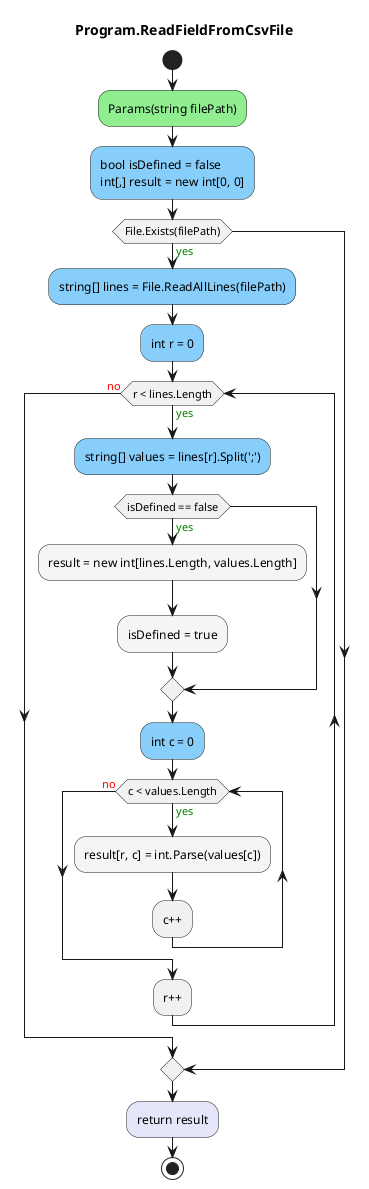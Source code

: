 @startuml Program.ReadFieldFromCsvFile
title Program.ReadFieldFromCsvFile
start
#LightGreen:Params(string filePath);
#LightSkyBlue:bool isDefined = false
int[,] result = new int[0, 0];
if (File.Exists(filePath)) then (<color:green>yes)
    #LightSkyBlue:string[] lines = File.ReadAllLines(filePath);
    #LightSkyBlue:int r = 0;
    while (r < lines.Length) is (<color:green>yes)
        #LightSkyBlue:string[] values = lines[r].Split(';');
        if (isDefined == false) then (<color:green>yes)
            #WhiteSmoke:result = new int[lines.Length, values.Length];
            #WhiteSmoke:isDefined = true;
        endif
        #LightSkyBlue:int c = 0;
        while (c < values.Length) is (<color:green>yes)
            #WhiteSmoke:result[r, c] = int.Parse(values[c]);
        :c++;
        endwhile (<color:red>no)
    :r++;
    endwhile (<color:red>no)
endif
#Lavender:return result;
stop
@enduml
